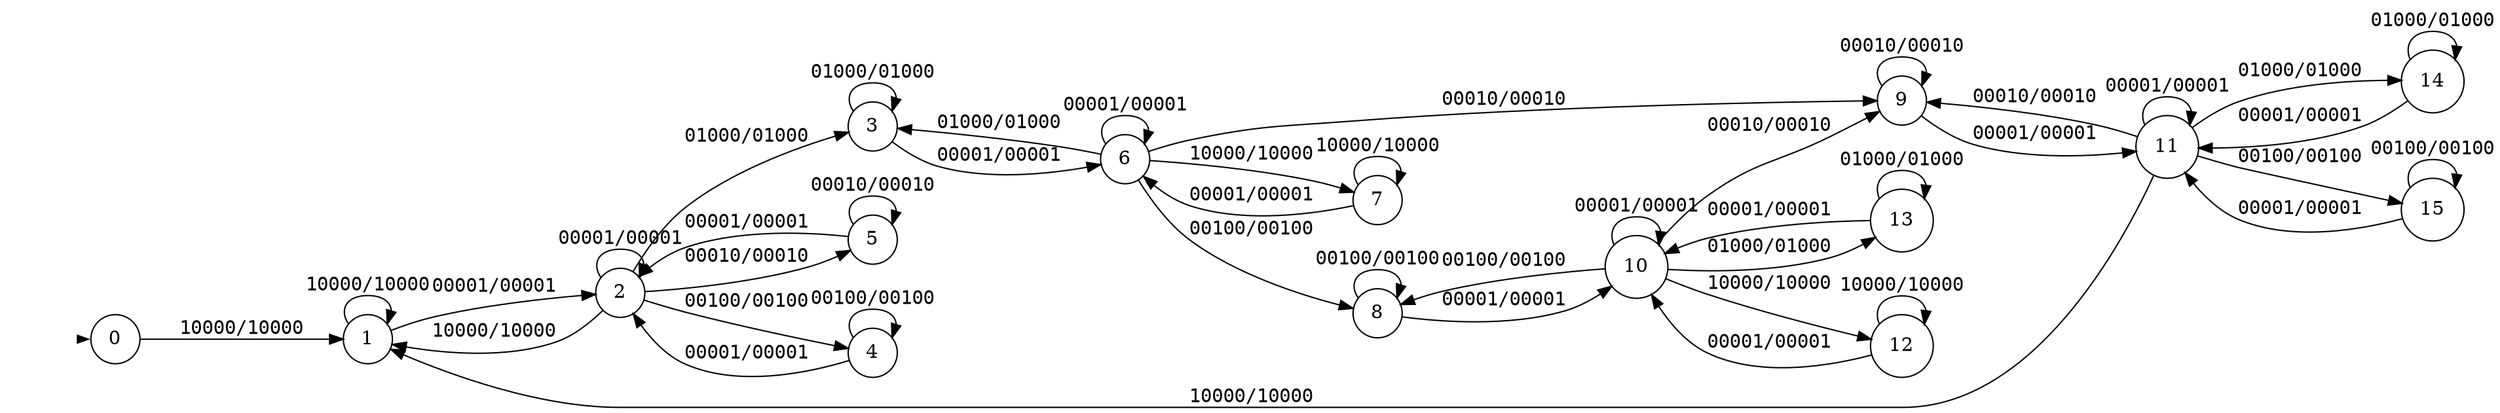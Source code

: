 digraph""{graph[rankdir=LR,ranksep=0.8,nodesep=0.2];node[shape=circle];edge[fontname=mono];init[shape=point,style=invis];0[label="0"];1[label="1"];2[label="2"];3[label="3"];4[label="4"];5[label="5"];6[label="6"];7[label="7"];8[label="8"];9[label="9"];10[label="10"];11[label="11"];12[label="12"];13[label="13"];14[label="14"];15[label="15"];init->0[penwidth=0,tooltip="initialstate"];0->1[label="10000/10000\l",labeltooltip="s1&#8743;&#172;s2&#8743;&#172;s3&#8743;&#172;s4&#8743;&#172;s5/r1&#8743;&#172;r2&#8743;&#172;r3&#8743;&#172;r4&#8743;&#172;r5&#10;"];1->1[label="10000/10000\l",labeltooltip="s1&#8743;&#172;s2&#8743;&#172;s3&#8743;&#172;s4&#8743;&#172;s5/r1&#8743;&#172;r2&#8743;&#172;r3&#8743;&#172;r4&#8743;&#172;r5&#10;"];1->2[label="00001/00001\l",labeltooltip="&#172;s1&#8743;&#172;s2&#8743;&#172;s3&#8743;&#172;s4&#8743;s5/&#172;r1&#8743;&#172;r2&#8743;&#172;r3&#8743;&#172;r4&#8743;r5&#10;"];2->1[label="10000/10000\l",labeltooltip="s1&#8743;&#172;s2&#8743;&#172;s3&#8743;&#172;s4&#8743;&#172;s5/r1&#8743;&#172;r2&#8743;&#172;r3&#8743;&#172;r4&#8743;&#172;r5&#10;"];2->2[label="00001/00001\l",labeltooltip="&#172;s1&#8743;&#172;s2&#8743;&#172;s3&#8743;&#172;s4&#8743;s5/&#172;r1&#8743;&#172;r2&#8743;&#172;r3&#8743;&#172;r4&#8743;r5&#10;"];2->3[label="01000/01000\l",labeltooltip="&#172;s1&#8743;s2&#8743;&#172;s3&#8743;&#172;s4&#8743;&#172;s5/&#172;r1&#8743;r2&#8743;&#172;r3&#8743;&#172;r4&#8743;&#172;r5&#10;"];2->4[label="00100/00100\l",labeltooltip="&#172;s1&#8743;&#172;s2&#8743;s3&#8743;&#172;s4&#8743;&#172;s5/&#172;r1&#8743;&#172;r2&#8743;r3&#8743;&#172;r4&#8743;&#172;r5&#10;"];2->5[label="00010/00010\l",labeltooltip="&#172;s1&#8743;&#172;s2&#8743;&#172;s3&#8743;s4&#8743;&#172;s5/&#172;r1&#8743;&#172;r2&#8743;&#172;r3&#8743;r4&#8743;&#172;r5&#10;"];3->3[label="01000/01000\l",labeltooltip="&#172;s1&#8743;s2&#8743;&#172;s3&#8743;&#172;s4&#8743;&#172;s5/&#172;r1&#8743;r2&#8743;&#172;r3&#8743;&#172;r4&#8743;&#172;r5&#10;"];3->6[label="00001/00001\l",labeltooltip="&#172;s1&#8743;&#172;s2&#8743;&#172;s3&#8743;&#172;s4&#8743;s5/&#172;r1&#8743;&#172;r2&#8743;&#172;r3&#8743;&#172;r4&#8743;r5&#10;"];4->2[label="00001/00001\l",labeltooltip="&#172;s1&#8743;&#172;s2&#8743;&#172;s3&#8743;&#172;s4&#8743;s5/&#172;r1&#8743;&#172;r2&#8743;&#172;r3&#8743;&#172;r4&#8743;r5&#10;"];4->4[label="00100/00100\l",labeltooltip="&#172;s1&#8743;&#172;s2&#8743;s3&#8743;&#172;s4&#8743;&#172;s5/&#172;r1&#8743;&#172;r2&#8743;r3&#8743;&#172;r4&#8743;&#172;r5&#10;"];5->2[label="00001/00001\l",labeltooltip="&#172;s1&#8743;&#172;s2&#8743;&#172;s3&#8743;&#172;s4&#8743;s5/&#172;r1&#8743;&#172;r2&#8743;&#172;r3&#8743;&#172;r4&#8743;r5&#10;"];5->5[label="00010/00010\l",labeltooltip="&#172;s1&#8743;&#172;s2&#8743;&#172;s3&#8743;s4&#8743;&#172;s5/&#172;r1&#8743;&#172;r2&#8743;&#172;r3&#8743;r4&#8743;&#172;r5&#10;"];6->3[label="01000/01000\l",labeltooltip="&#172;s1&#8743;s2&#8743;&#172;s3&#8743;&#172;s4&#8743;&#172;s5/&#172;r1&#8743;r2&#8743;&#172;r3&#8743;&#172;r4&#8743;&#172;r5&#10;"];6->6[label="00001/00001\l",labeltooltip="&#172;s1&#8743;&#172;s2&#8743;&#172;s3&#8743;&#172;s4&#8743;s5/&#172;r1&#8743;&#172;r2&#8743;&#172;r3&#8743;&#172;r4&#8743;r5&#10;"];6->7[label="10000/10000\l",labeltooltip="s1&#8743;&#172;s2&#8743;&#172;s3&#8743;&#172;s4&#8743;&#172;s5/r1&#8743;&#172;r2&#8743;&#172;r3&#8743;&#172;r4&#8743;&#172;r5&#10;"];6->8[label="00100/00100\l",labeltooltip="&#172;s1&#8743;&#172;s2&#8743;s3&#8743;&#172;s4&#8743;&#172;s5/&#172;r1&#8743;&#172;r2&#8743;r3&#8743;&#172;r4&#8743;&#172;r5&#10;"];6->9[label="00010/00010\l",labeltooltip="&#172;s1&#8743;&#172;s2&#8743;&#172;s3&#8743;s4&#8743;&#172;s5/&#172;r1&#8743;&#172;r2&#8743;&#172;r3&#8743;r4&#8743;&#172;r5&#10;"];7->6[label="00001/00001\l",labeltooltip="&#172;s1&#8743;&#172;s2&#8743;&#172;s3&#8743;&#172;s4&#8743;s5/&#172;r1&#8743;&#172;r2&#8743;&#172;r3&#8743;&#172;r4&#8743;r5&#10;"];7->7[label="10000/10000\l",labeltooltip="s1&#8743;&#172;s2&#8743;&#172;s3&#8743;&#172;s4&#8743;&#172;s5/r1&#8743;&#172;r2&#8743;&#172;r3&#8743;&#172;r4&#8743;&#172;r5&#10;"];8->8[label="00100/00100\l",labeltooltip="&#172;s1&#8743;&#172;s2&#8743;s3&#8743;&#172;s4&#8743;&#172;s5/&#172;r1&#8743;&#172;r2&#8743;r3&#8743;&#172;r4&#8743;&#172;r5&#10;"];8->10[label="00001/00001\l",labeltooltip="&#172;s1&#8743;&#172;s2&#8743;&#172;s3&#8743;&#172;s4&#8743;s5/&#172;r1&#8743;&#172;r2&#8743;&#172;r3&#8743;&#172;r4&#8743;r5&#10;"];9->9[label="00010/00010\l",labeltooltip="&#172;s1&#8743;&#172;s2&#8743;&#172;s3&#8743;s4&#8743;&#172;s5/&#172;r1&#8743;&#172;r2&#8743;&#172;r3&#8743;r4&#8743;&#172;r5&#10;"];9->11[label="00001/00001\l",labeltooltip="&#172;s1&#8743;&#172;s2&#8743;&#172;s3&#8743;&#172;s4&#8743;s5/&#172;r1&#8743;&#172;r2&#8743;&#172;r3&#8743;&#172;r4&#8743;r5&#10;"];10->8[label="00100/00100\l",labeltooltip="&#172;s1&#8743;&#172;s2&#8743;s3&#8743;&#172;s4&#8743;&#172;s5/&#172;r1&#8743;&#172;r2&#8743;r3&#8743;&#172;r4&#8743;&#172;r5&#10;"];10->9[label="00010/00010\l",labeltooltip="&#172;s1&#8743;&#172;s2&#8743;&#172;s3&#8743;s4&#8743;&#172;s5/&#172;r1&#8743;&#172;r2&#8743;&#172;r3&#8743;r4&#8743;&#172;r5&#10;"];10->10[label="00001/00001\l",labeltooltip="&#172;s1&#8743;&#172;s2&#8743;&#172;s3&#8743;&#172;s4&#8743;s5/&#172;r1&#8743;&#172;r2&#8743;&#172;r3&#8743;&#172;r4&#8743;r5&#10;"];10->12[label="10000/10000\l",labeltooltip="s1&#8743;&#172;s2&#8743;&#172;s3&#8743;&#172;s4&#8743;&#172;s5/r1&#8743;&#172;r2&#8743;&#172;r3&#8743;&#172;r4&#8743;&#172;r5&#10;"];10->13[label="01000/01000\l",labeltooltip="&#172;s1&#8743;s2&#8743;&#172;s3&#8743;&#172;s4&#8743;&#172;s5/&#172;r1&#8743;r2&#8743;&#172;r3&#8743;&#172;r4&#8743;&#172;r5&#10;"];11->1[label="10000/10000\l",labeltooltip="s1&#8743;&#172;s2&#8743;&#172;s3&#8743;&#172;s4&#8743;&#172;s5/r1&#8743;&#172;r2&#8743;&#172;r3&#8743;&#172;r4&#8743;&#172;r5&#10;"];11->9[label="00010/00010\l",labeltooltip="&#172;s1&#8743;&#172;s2&#8743;&#172;s3&#8743;s4&#8743;&#172;s5/&#172;r1&#8743;&#172;r2&#8743;&#172;r3&#8743;r4&#8743;&#172;r5&#10;"];11->11[label="00001/00001\l",labeltooltip="&#172;s1&#8743;&#172;s2&#8743;&#172;s3&#8743;&#172;s4&#8743;s5/&#172;r1&#8743;&#172;r2&#8743;&#172;r3&#8743;&#172;r4&#8743;r5&#10;"];11->14[label="01000/01000\l",labeltooltip="&#172;s1&#8743;s2&#8743;&#172;s3&#8743;&#172;s4&#8743;&#172;s5/&#172;r1&#8743;r2&#8743;&#172;r3&#8743;&#172;r4&#8743;&#172;r5&#10;"];11->15[label="00100/00100\l",labeltooltip="&#172;s1&#8743;&#172;s2&#8743;s3&#8743;&#172;s4&#8743;&#172;s5/&#172;r1&#8743;&#172;r2&#8743;r3&#8743;&#172;r4&#8743;&#172;r5&#10;"];12->10[label="00001/00001\l",labeltooltip="&#172;s1&#8743;&#172;s2&#8743;&#172;s3&#8743;&#172;s4&#8743;s5/&#172;r1&#8743;&#172;r2&#8743;&#172;r3&#8743;&#172;r4&#8743;r5&#10;"];12->12[label="10000/10000\l",labeltooltip="s1&#8743;&#172;s2&#8743;&#172;s3&#8743;&#172;s4&#8743;&#172;s5/r1&#8743;&#172;r2&#8743;&#172;r3&#8743;&#172;r4&#8743;&#172;r5&#10;"];13->10[label="00001/00001\l",labeltooltip="&#172;s1&#8743;&#172;s2&#8743;&#172;s3&#8743;&#172;s4&#8743;s5/&#172;r1&#8743;&#172;r2&#8743;&#172;r3&#8743;&#172;r4&#8743;r5&#10;"];13->13[label="01000/01000\l",labeltooltip="&#172;s1&#8743;s2&#8743;&#172;s3&#8743;&#172;s4&#8743;&#172;s5/&#172;r1&#8743;r2&#8743;&#172;r3&#8743;&#172;r4&#8743;&#172;r5&#10;"];14->11[label="00001/00001\l",labeltooltip="&#172;s1&#8743;&#172;s2&#8743;&#172;s3&#8743;&#172;s4&#8743;s5/&#172;r1&#8743;&#172;r2&#8743;&#172;r3&#8743;&#172;r4&#8743;r5&#10;"];14->14[label="01000/01000\l",labeltooltip="&#172;s1&#8743;s2&#8743;&#172;s3&#8743;&#172;s4&#8743;&#172;s5/&#172;r1&#8743;r2&#8743;&#172;r3&#8743;&#172;r4&#8743;&#172;r5&#10;"];15->11[label="00001/00001\l",labeltooltip="&#172;s1&#8743;&#172;s2&#8743;&#172;s3&#8743;&#172;s4&#8743;s5/&#172;r1&#8743;&#172;r2&#8743;&#172;r3&#8743;&#172;r4&#8743;r5&#10;"];15->15[label="00100/00100\l",labeltooltip="&#172;s1&#8743;&#172;s2&#8743;s3&#8743;&#172;s4&#8743;&#172;s5/&#172;r1&#8743;&#172;r2&#8743;r3&#8743;&#172;r4&#8743;&#172;r5&#10;"];}